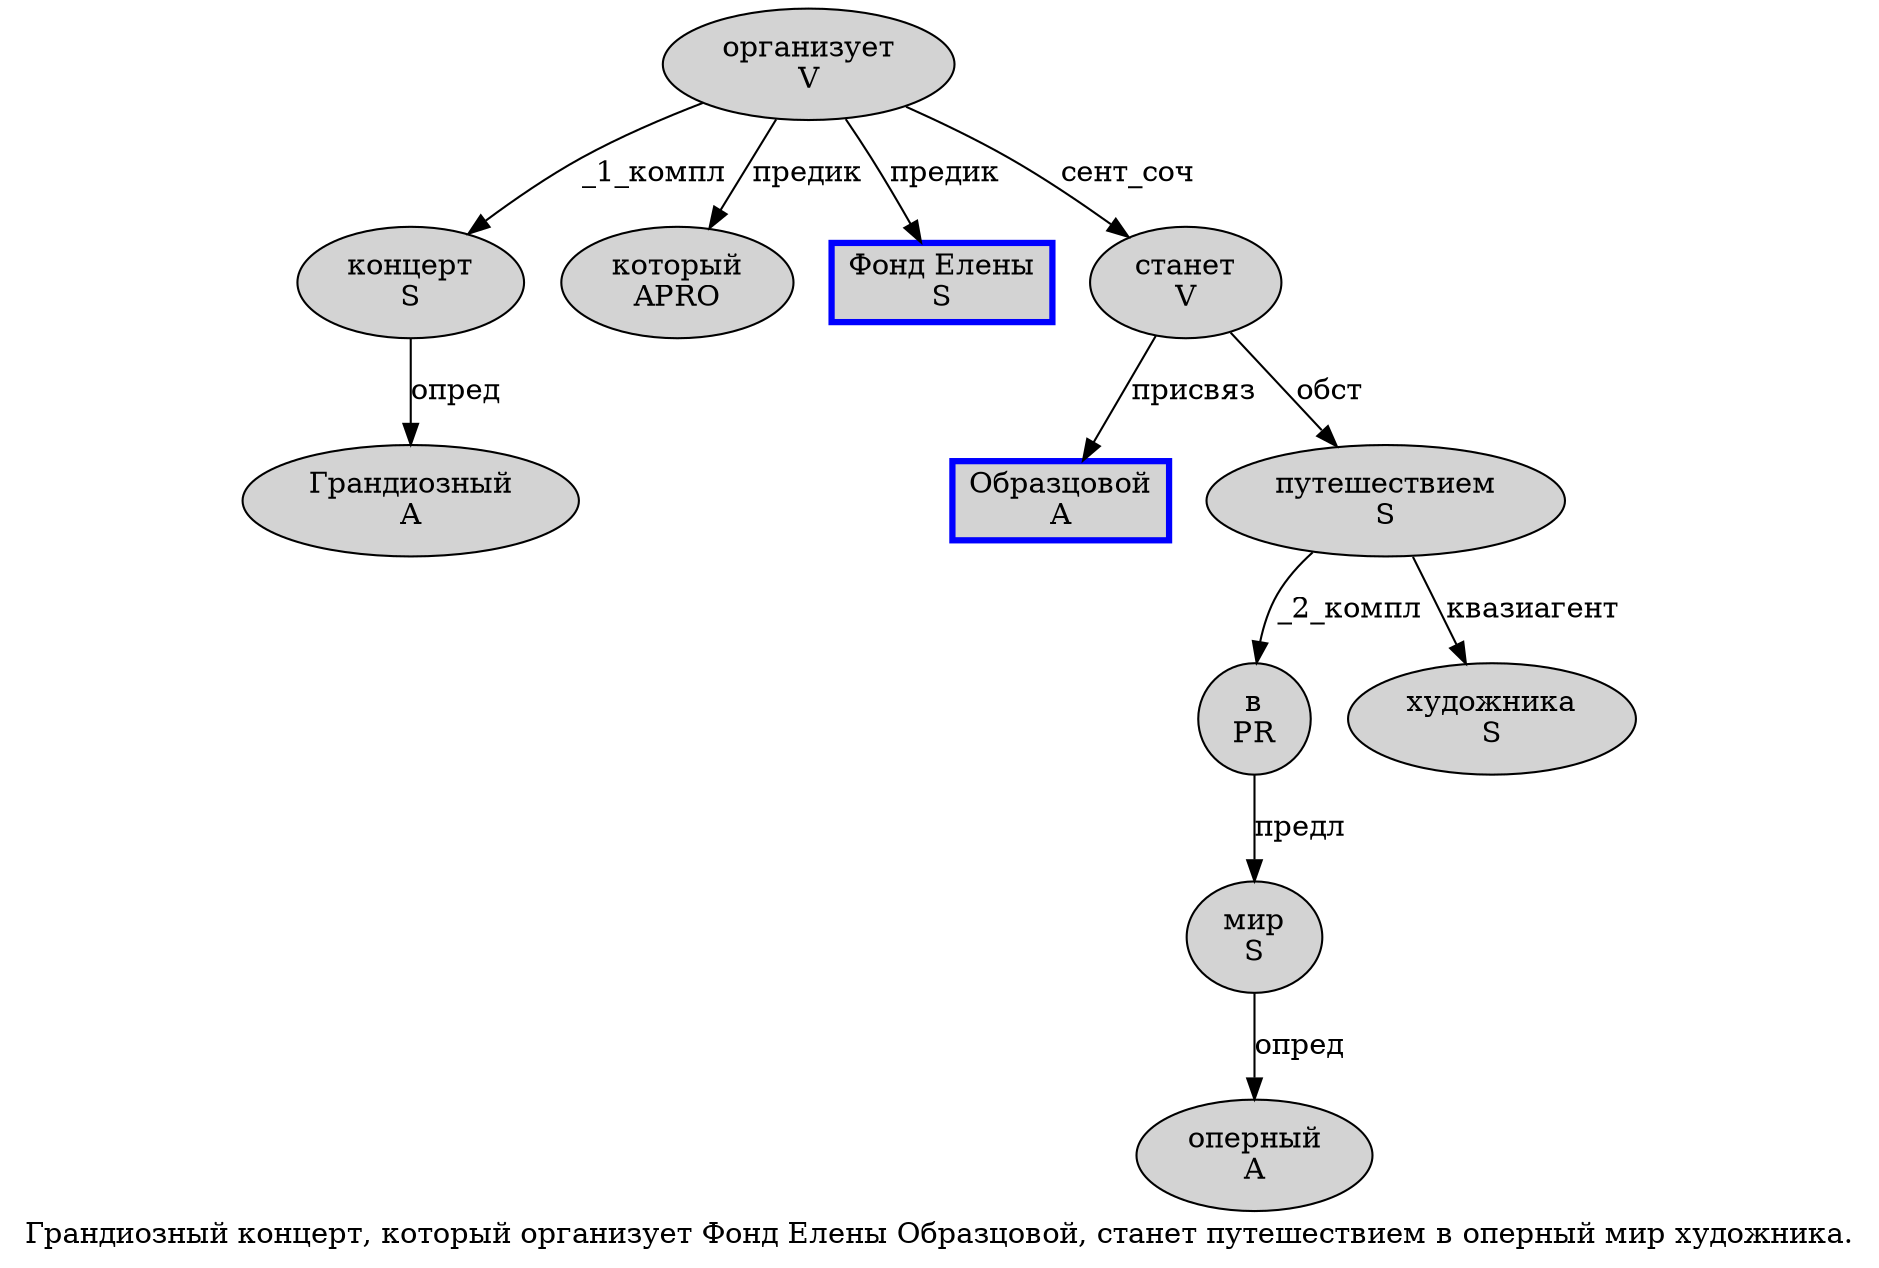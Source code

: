 digraph SENTENCE_202 {
	graph [label="Грандиозный концерт, который организует Фонд Елены Образцовой, станет путешествием в оперный мир художника."]
	node [style=filled]
		0 [label="Грандиозный
A" color="" fillcolor=lightgray penwidth=1 shape=ellipse]
		1 [label="концерт
S" color="" fillcolor=lightgray penwidth=1 shape=ellipse]
		3 [label="который
APRO" color="" fillcolor=lightgray penwidth=1 shape=ellipse]
		4 [label="организует
V" color="" fillcolor=lightgray penwidth=1 shape=ellipse]
		5 [label="Фонд Елены
S" color=blue fillcolor=lightgray penwidth=3 shape=box]
		6 [label="Образцовой
A" color=blue fillcolor=lightgray penwidth=3 shape=box]
		8 [label="станет
V" color="" fillcolor=lightgray penwidth=1 shape=ellipse]
		9 [label="путешествием
S" color="" fillcolor=lightgray penwidth=1 shape=ellipse]
		10 [label="в
PR" color="" fillcolor=lightgray penwidth=1 shape=ellipse]
		11 [label="оперный
A" color="" fillcolor=lightgray penwidth=1 shape=ellipse]
		12 [label="мир
S" color="" fillcolor=lightgray penwidth=1 shape=ellipse]
		13 [label="художника
S" color="" fillcolor=lightgray penwidth=1 shape=ellipse]
			10 -> 12 [label="предл"]
			12 -> 11 [label="опред"]
			1 -> 0 [label="опред"]
			8 -> 6 [label="присвяз"]
			8 -> 9 [label="обст"]
			4 -> 1 [label="_1_компл"]
			4 -> 3 [label="предик"]
			4 -> 5 [label="предик"]
			4 -> 8 [label="сент_соч"]
			9 -> 10 [label="_2_компл"]
			9 -> 13 [label="квазиагент"]
}